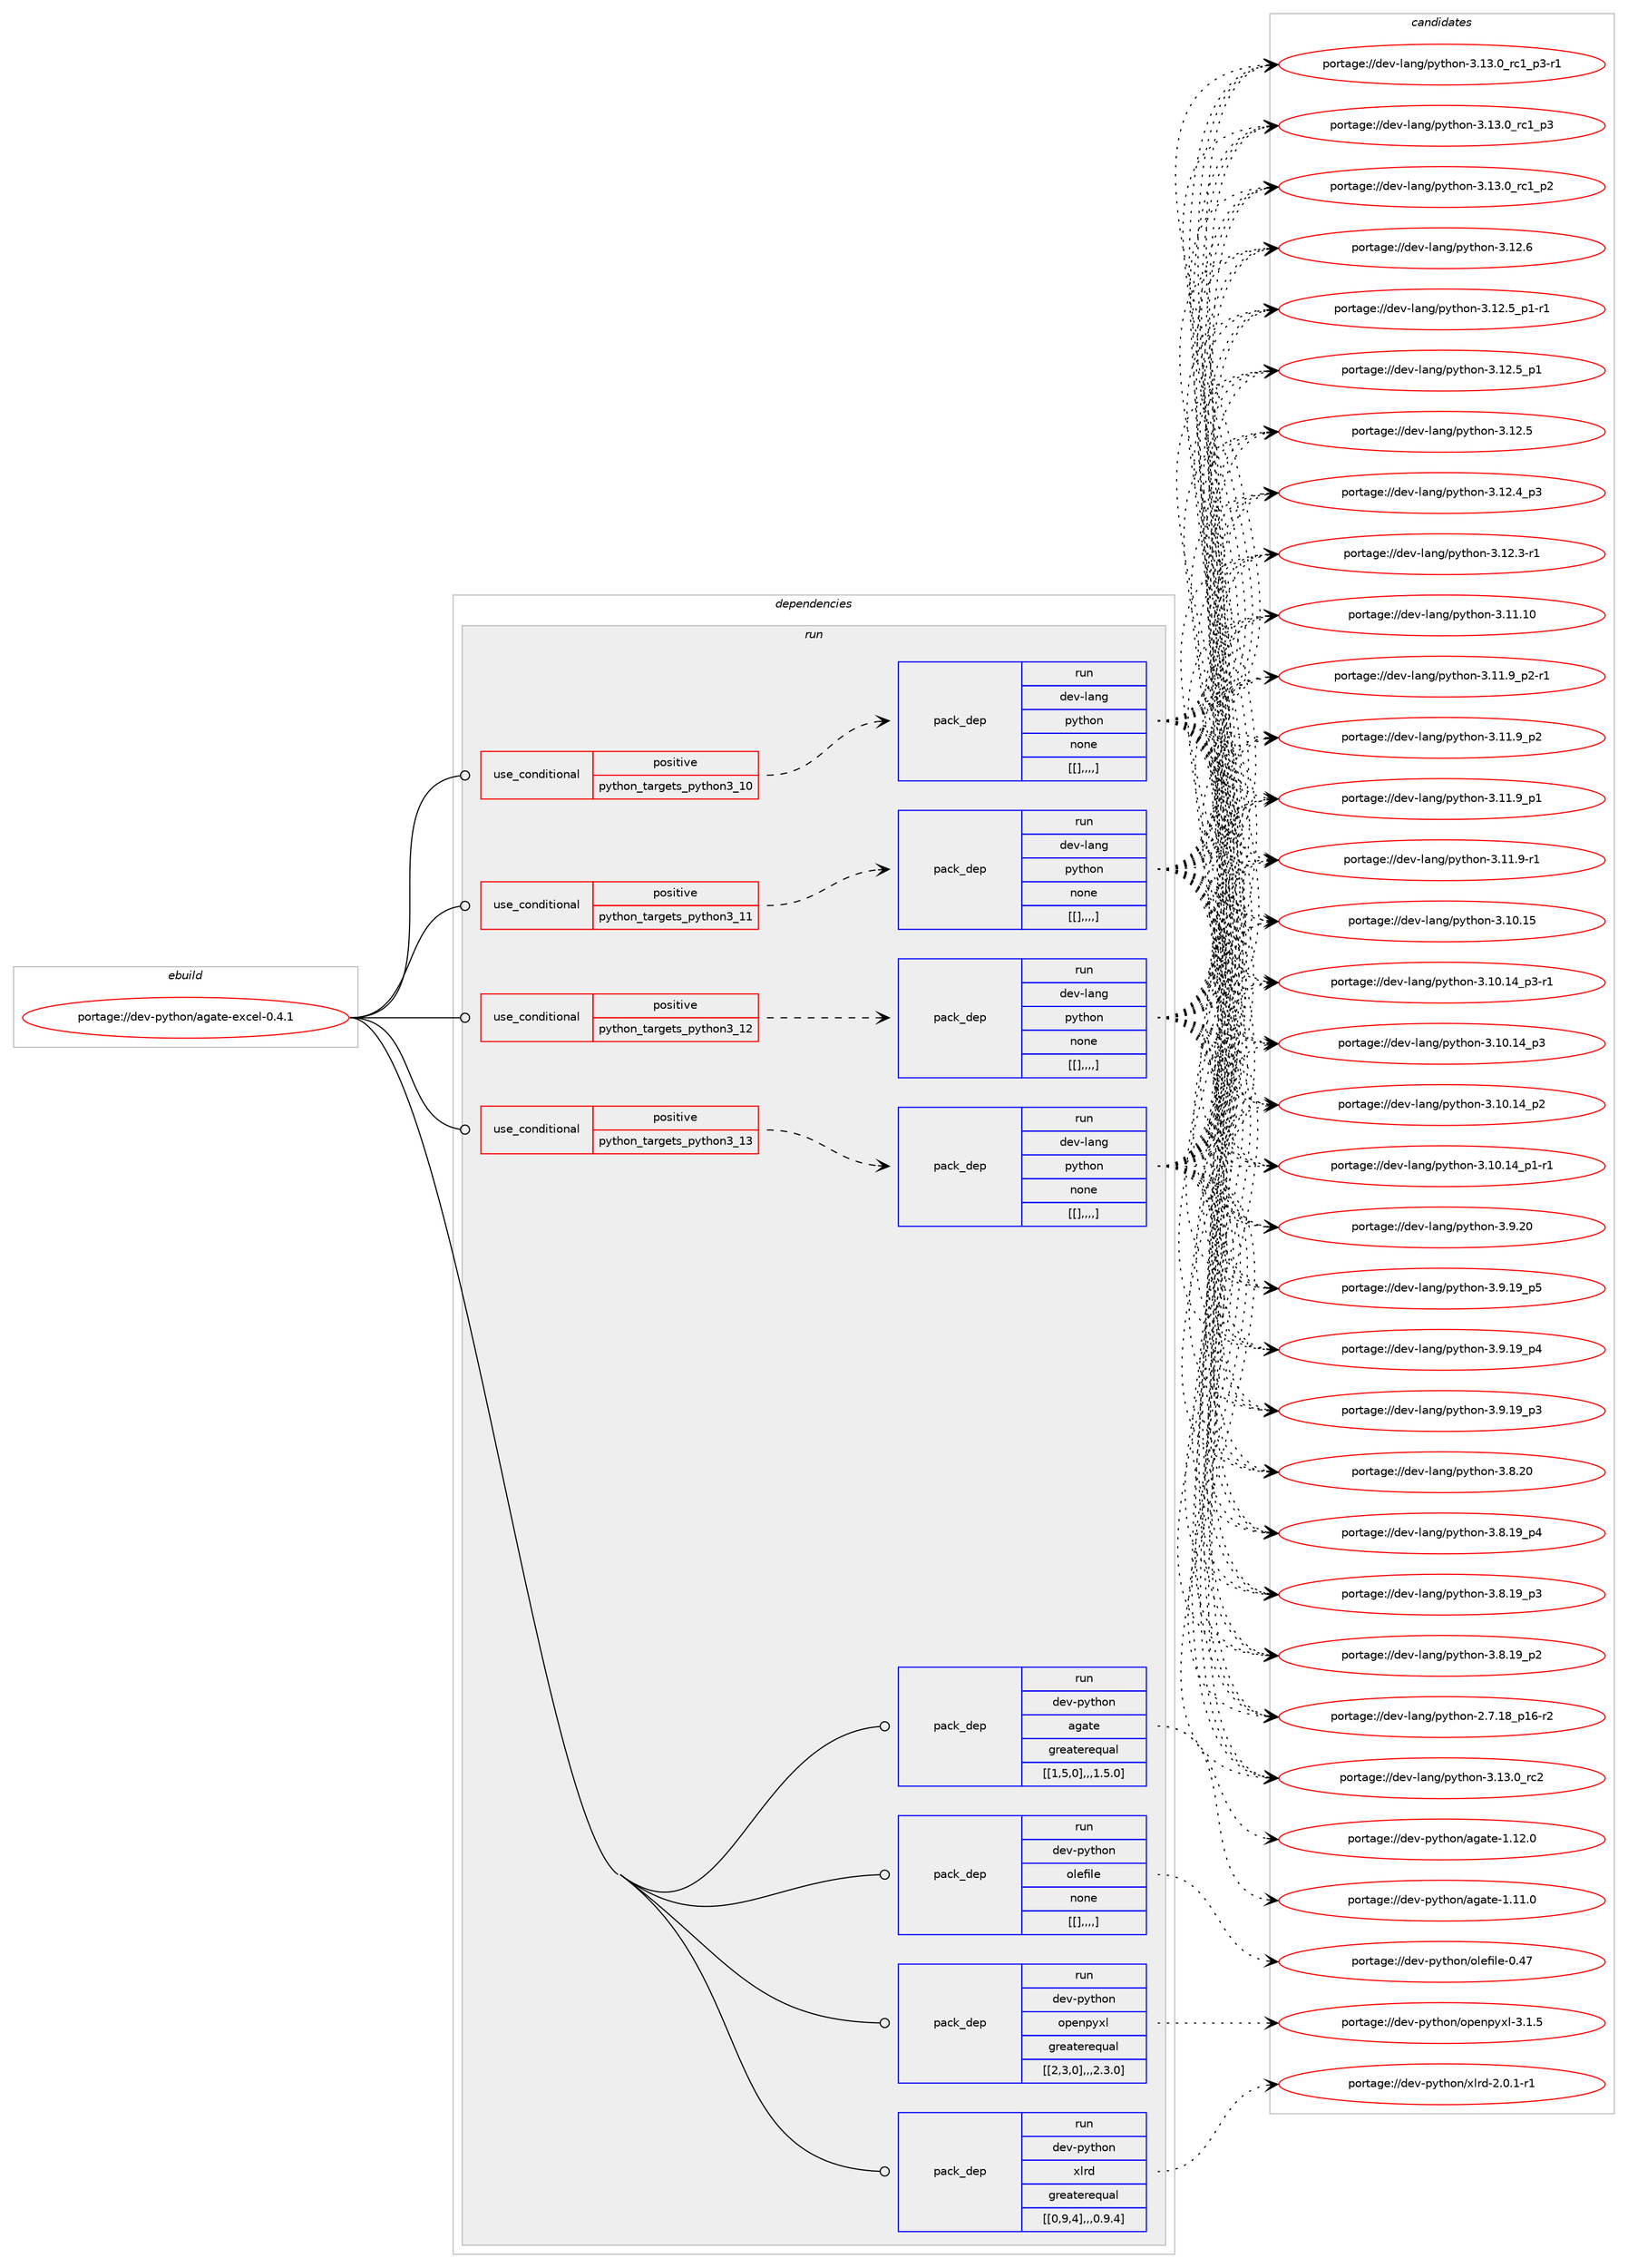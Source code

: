 digraph prolog {

# *************
# Graph options
# *************

newrank=true;
concentrate=true;
compound=true;
graph [rankdir=LR,fontname=Helvetica,fontsize=10,ranksep=1.5];#, ranksep=2.5, nodesep=0.2];
edge  [arrowhead=vee];
node  [fontname=Helvetica,fontsize=10];

# **********
# The ebuild
# **********

subgraph cluster_leftcol {
color=gray;
label=<<i>ebuild</i>>;
id [label="portage://dev-python/agate-excel-0.4.1", color=red, width=4, href="../dev-python/agate-excel-0.4.1.svg"];
}

# ****************
# The dependencies
# ****************

subgraph cluster_midcol {
color=gray;
label=<<i>dependencies</i>>;
subgraph cluster_compile {
fillcolor="#eeeeee";
style=filled;
label=<<i>compile</i>>;
}
subgraph cluster_compileandrun {
fillcolor="#eeeeee";
style=filled;
label=<<i>compile and run</i>>;
}
subgraph cluster_run {
fillcolor="#eeeeee";
style=filled;
label=<<i>run</i>>;
subgraph cond31236 {
dependency142246 [label=<<TABLE BORDER="0" CELLBORDER="1" CELLSPACING="0" CELLPADDING="4"><TR><TD ROWSPAN="3" CELLPADDING="10">use_conditional</TD></TR><TR><TD>positive</TD></TR><TR><TD>python_targets_python3_10</TD></TR></TABLE>>, shape=none, color=red];
subgraph pack109797 {
dependency142247 [label=<<TABLE BORDER="0" CELLBORDER="1" CELLSPACING="0" CELLPADDING="4" WIDTH="220"><TR><TD ROWSPAN="6" CELLPADDING="30">pack_dep</TD></TR><TR><TD WIDTH="110">run</TD></TR><TR><TD>dev-lang</TD></TR><TR><TD>python</TD></TR><TR><TD>none</TD></TR><TR><TD>[[],,,,]</TD></TR></TABLE>>, shape=none, color=blue];
}
dependency142246:e -> dependency142247:w [weight=20,style="dashed",arrowhead="vee"];
}
id:e -> dependency142246:w [weight=20,style="solid",arrowhead="odot"];
subgraph cond31237 {
dependency142248 [label=<<TABLE BORDER="0" CELLBORDER="1" CELLSPACING="0" CELLPADDING="4"><TR><TD ROWSPAN="3" CELLPADDING="10">use_conditional</TD></TR><TR><TD>positive</TD></TR><TR><TD>python_targets_python3_11</TD></TR></TABLE>>, shape=none, color=red];
subgraph pack109798 {
dependency142249 [label=<<TABLE BORDER="0" CELLBORDER="1" CELLSPACING="0" CELLPADDING="4" WIDTH="220"><TR><TD ROWSPAN="6" CELLPADDING="30">pack_dep</TD></TR><TR><TD WIDTH="110">run</TD></TR><TR><TD>dev-lang</TD></TR><TR><TD>python</TD></TR><TR><TD>none</TD></TR><TR><TD>[[],,,,]</TD></TR></TABLE>>, shape=none, color=blue];
}
dependency142248:e -> dependency142249:w [weight=20,style="dashed",arrowhead="vee"];
}
id:e -> dependency142248:w [weight=20,style="solid",arrowhead="odot"];
subgraph cond31238 {
dependency142250 [label=<<TABLE BORDER="0" CELLBORDER="1" CELLSPACING="0" CELLPADDING="4"><TR><TD ROWSPAN="3" CELLPADDING="10">use_conditional</TD></TR><TR><TD>positive</TD></TR><TR><TD>python_targets_python3_12</TD></TR></TABLE>>, shape=none, color=red];
subgraph pack109799 {
dependency142251 [label=<<TABLE BORDER="0" CELLBORDER="1" CELLSPACING="0" CELLPADDING="4" WIDTH="220"><TR><TD ROWSPAN="6" CELLPADDING="30">pack_dep</TD></TR><TR><TD WIDTH="110">run</TD></TR><TR><TD>dev-lang</TD></TR><TR><TD>python</TD></TR><TR><TD>none</TD></TR><TR><TD>[[],,,,]</TD></TR></TABLE>>, shape=none, color=blue];
}
dependency142250:e -> dependency142251:w [weight=20,style="dashed",arrowhead="vee"];
}
id:e -> dependency142250:w [weight=20,style="solid",arrowhead="odot"];
subgraph cond31239 {
dependency142252 [label=<<TABLE BORDER="0" CELLBORDER="1" CELLSPACING="0" CELLPADDING="4"><TR><TD ROWSPAN="3" CELLPADDING="10">use_conditional</TD></TR><TR><TD>positive</TD></TR><TR><TD>python_targets_python3_13</TD></TR></TABLE>>, shape=none, color=red];
subgraph pack109800 {
dependency142253 [label=<<TABLE BORDER="0" CELLBORDER="1" CELLSPACING="0" CELLPADDING="4" WIDTH="220"><TR><TD ROWSPAN="6" CELLPADDING="30">pack_dep</TD></TR><TR><TD WIDTH="110">run</TD></TR><TR><TD>dev-lang</TD></TR><TR><TD>python</TD></TR><TR><TD>none</TD></TR><TR><TD>[[],,,,]</TD></TR></TABLE>>, shape=none, color=blue];
}
dependency142252:e -> dependency142253:w [weight=20,style="dashed",arrowhead="vee"];
}
id:e -> dependency142252:w [weight=20,style="solid",arrowhead="odot"];
subgraph pack109801 {
dependency142254 [label=<<TABLE BORDER="0" CELLBORDER="1" CELLSPACING="0" CELLPADDING="4" WIDTH="220"><TR><TD ROWSPAN="6" CELLPADDING="30">pack_dep</TD></TR><TR><TD WIDTH="110">run</TD></TR><TR><TD>dev-python</TD></TR><TR><TD>agate</TD></TR><TR><TD>greaterequal</TD></TR><TR><TD>[[1,5,0],,,1.5.0]</TD></TR></TABLE>>, shape=none, color=blue];
}
id:e -> dependency142254:w [weight=20,style="solid",arrowhead="odot"];
subgraph pack109802 {
dependency142255 [label=<<TABLE BORDER="0" CELLBORDER="1" CELLSPACING="0" CELLPADDING="4" WIDTH="220"><TR><TD ROWSPAN="6" CELLPADDING="30">pack_dep</TD></TR><TR><TD WIDTH="110">run</TD></TR><TR><TD>dev-python</TD></TR><TR><TD>olefile</TD></TR><TR><TD>none</TD></TR><TR><TD>[[],,,,]</TD></TR></TABLE>>, shape=none, color=blue];
}
id:e -> dependency142255:w [weight=20,style="solid",arrowhead="odot"];
subgraph pack109803 {
dependency142256 [label=<<TABLE BORDER="0" CELLBORDER="1" CELLSPACING="0" CELLPADDING="4" WIDTH="220"><TR><TD ROWSPAN="6" CELLPADDING="30">pack_dep</TD></TR><TR><TD WIDTH="110">run</TD></TR><TR><TD>dev-python</TD></TR><TR><TD>openpyxl</TD></TR><TR><TD>greaterequal</TD></TR><TR><TD>[[2,3,0],,,2.3.0]</TD></TR></TABLE>>, shape=none, color=blue];
}
id:e -> dependency142256:w [weight=20,style="solid",arrowhead="odot"];
subgraph pack109804 {
dependency142257 [label=<<TABLE BORDER="0" CELLBORDER="1" CELLSPACING="0" CELLPADDING="4" WIDTH="220"><TR><TD ROWSPAN="6" CELLPADDING="30">pack_dep</TD></TR><TR><TD WIDTH="110">run</TD></TR><TR><TD>dev-python</TD></TR><TR><TD>xlrd</TD></TR><TR><TD>greaterequal</TD></TR><TR><TD>[[0,9,4],,,0.9.4]</TD></TR></TABLE>>, shape=none, color=blue];
}
id:e -> dependency142257:w [weight=20,style="solid",arrowhead="odot"];
}
}

# **************
# The candidates
# **************

subgraph cluster_choices {
rank=same;
color=gray;
label=<<i>candidates</i>>;

subgraph choice109797 {
color=black;
nodesep=1;
choice10010111845108971101034711212111610411111045514649514648951149950 [label="portage://dev-lang/python-3.13.0_rc2", color=red, width=4,href="../dev-lang/python-3.13.0_rc2.svg"];
choice1001011184510897110103471121211161041111104551464951464895114994995112514511449 [label="portage://dev-lang/python-3.13.0_rc1_p3-r1", color=red, width=4,href="../dev-lang/python-3.13.0_rc1_p3-r1.svg"];
choice100101118451089711010347112121116104111110455146495146489511499499511251 [label="portage://dev-lang/python-3.13.0_rc1_p3", color=red, width=4,href="../dev-lang/python-3.13.0_rc1_p3.svg"];
choice100101118451089711010347112121116104111110455146495146489511499499511250 [label="portage://dev-lang/python-3.13.0_rc1_p2", color=red, width=4,href="../dev-lang/python-3.13.0_rc1_p2.svg"];
choice10010111845108971101034711212111610411111045514649504654 [label="portage://dev-lang/python-3.12.6", color=red, width=4,href="../dev-lang/python-3.12.6.svg"];
choice1001011184510897110103471121211161041111104551464950465395112494511449 [label="portage://dev-lang/python-3.12.5_p1-r1", color=red, width=4,href="../dev-lang/python-3.12.5_p1-r1.svg"];
choice100101118451089711010347112121116104111110455146495046539511249 [label="portage://dev-lang/python-3.12.5_p1", color=red, width=4,href="../dev-lang/python-3.12.5_p1.svg"];
choice10010111845108971101034711212111610411111045514649504653 [label="portage://dev-lang/python-3.12.5", color=red, width=4,href="../dev-lang/python-3.12.5.svg"];
choice100101118451089711010347112121116104111110455146495046529511251 [label="portage://dev-lang/python-3.12.4_p3", color=red, width=4,href="../dev-lang/python-3.12.4_p3.svg"];
choice100101118451089711010347112121116104111110455146495046514511449 [label="portage://dev-lang/python-3.12.3-r1", color=red, width=4,href="../dev-lang/python-3.12.3-r1.svg"];
choice1001011184510897110103471121211161041111104551464949464948 [label="portage://dev-lang/python-3.11.10", color=red, width=4,href="../dev-lang/python-3.11.10.svg"];
choice1001011184510897110103471121211161041111104551464949465795112504511449 [label="portage://dev-lang/python-3.11.9_p2-r1", color=red, width=4,href="../dev-lang/python-3.11.9_p2-r1.svg"];
choice100101118451089711010347112121116104111110455146494946579511250 [label="portage://dev-lang/python-3.11.9_p2", color=red, width=4,href="../dev-lang/python-3.11.9_p2.svg"];
choice100101118451089711010347112121116104111110455146494946579511249 [label="portage://dev-lang/python-3.11.9_p1", color=red, width=4,href="../dev-lang/python-3.11.9_p1.svg"];
choice100101118451089711010347112121116104111110455146494946574511449 [label="portage://dev-lang/python-3.11.9-r1", color=red, width=4,href="../dev-lang/python-3.11.9-r1.svg"];
choice1001011184510897110103471121211161041111104551464948464953 [label="portage://dev-lang/python-3.10.15", color=red, width=4,href="../dev-lang/python-3.10.15.svg"];
choice100101118451089711010347112121116104111110455146494846495295112514511449 [label="portage://dev-lang/python-3.10.14_p3-r1", color=red, width=4,href="../dev-lang/python-3.10.14_p3-r1.svg"];
choice10010111845108971101034711212111610411111045514649484649529511251 [label="portage://dev-lang/python-3.10.14_p3", color=red, width=4,href="../dev-lang/python-3.10.14_p3.svg"];
choice10010111845108971101034711212111610411111045514649484649529511250 [label="portage://dev-lang/python-3.10.14_p2", color=red, width=4,href="../dev-lang/python-3.10.14_p2.svg"];
choice100101118451089711010347112121116104111110455146494846495295112494511449 [label="portage://dev-lang/python-3.10.14_p1-r1", color=red, width=4,href="../dev-lang/python-3.10.14_p1-r1.svg"];
choice10010111845108971101034711212111610411111045514657465048 [label="portage://dev-lang/python-3.9.20", color=red, width=4,href="../dev-lang/python-3.9.20.svg"];
choice100101118451089711010347112121116104111110455146574649579511253 [label="portage://dev-lang/python-3.9.19_p5", color=red, width=4,href="../dev-lang/python-3.9.19_p5.svg"];
choice100101118451089711010347112121116104111110455146574649579511252 [label="portage://dev-lang/python-3.9.19_p4", color=red, width=4,href="../dev-lang/python-3.9.19_p4.svg"];
choice100101118451089711010347112121116104111110455146574649579511251 [label="portage://dev-lang/python-3.9.19_p3", color=red, width=4,href="../dev-lang/python-3.9.19_p3.svg"];
choice10010111845108971101034711212111610411111045514656465048 [label="portage://dev-lang/python-3.8.20", color=red, width=4,href="../dev-lang/python-3.8.20.svg"];
choice100101118451089711010347112121116104111110455146564649579511252 [label="portage://dev-lang/python-3.8.19_p4", color=red, width=4,href="../dev-lang/python-3.8.19_p4.svg"];
choice100101118451089711010347112121116104111110455146564649579511251 [label="portage://dev-lang/python-3.8.19_p3", color=red, width=4,href="../dev-lang/python-3.8.19_p3.svg"];
choice100101118451089711010347112121116104111110455146564649579511250 [label="portage://dev-lang/python-3.8.19_p2", color=red, width=4,href="../dev-lang/python-3.8.19_p2.svg"];
choice100101118451089711010347112121116104111110455046554649569511249544511450 [label="portage://dev-lang/python-2.7.18_p16-r2", color=red, width=4,href="../dev-lang/python-2.7.18_p16-r2.svg"];
dependency142247:e -> choice10010111845108971101034711212111610411111045514649514648951149950:w [style=dotted,weight="100"];
dependency142247:e -> choice1001011184510897110103471121211161041111104551464951464895114994995112514511449:w [style=dotted,weight="100"];
dependency142247:e -> choice100101118451089711010347112121116104111110455146495146489511499499511251:w [style=dotted,weight="100"];
dependency142247:e -> choice100101118451089711010347112121116104111110455146495146489511499499511250:w [style=dotted,weight="100"];
dependency142247:e -> choice10010111845108971101034711212111610411111045514649504654:w [style=dotted,weight="100"];
dependency142247:e -> choice1001011184510897110103471121211161041111104551464950465395112494511449:w [style=dotted,weight="100"];
dependency142247:e -> choice100101118451089711010347112121116104111110455146495046539511249:w [style=dotted,weight="100"];
dependency142247:e -> choice10010111845108971101034711212111610411111045514649504653:w [style=dotted,weight="100"];
dependency142247:e -> choice100101118451089711010347112121116104111110455146495046529511251:w [style=dotted,weight="100"];
dependency142247:e -> choice100101118451089711010347112121116104111110455146495046514511449:w [style=dotted,weight="100"];
dependency142247:e -> choice1001011184510897110103471121211161041111104551464949464948:w [style=dotted,weight="100"];
dependency142247:e -> choice1001011184510897110103471121211161041111104551464949465795112504511449:w [style=dotted,weight="100"];
dependency142247:e -> choice100101118451089711010347112121116104111110455146494946579511250:w [style=dotted,weight="100"];
dependency142247:e -> choice100101118451089711010347112121116104111110455146494946579511249:w [style=dotted,weight="100"];
dependency142247:e -> choice100101118451089711010347112121116104111110455146494946574511449:w [style=dotted,weight="100"];
dependency142247:e -> choice1001011184510897110103471121211161041111104551464948464953:w [style=dotted,weight="100"];
dependency142247:e -> choice100101118451089711010347112121116104111110455146494846495295112514511449:w [style=dotted,weight="100"];
dependency142247:e -> choice10010111845108971101034711212111610411111045514649484649529511251:w [style=dotted,weight="100"];
dependency142247:e -> choice10010111845108971101034711212111610411111045514649484649529511250:w [style=dotted,weight="100"];
dependency142247:e -> choice100101118451089711010347112121116104111110455146494846495295112494511449:w [style=dotted,weight="100"];
dependency142247:e -> choice10010111845108971101034711212111610411111045514657465048:w [style=dotted,weight="100"];
dependency142247:e -> choice100101118451089711010347112121116104111110455146574649579511253:w [style=dotted,weight="100"];
dependency142247:e -> choice100101118451089711010347112121116104111110455146574649579511252:w [style=dotted,weight="100"];
dependency142247:e -> choice100101118451089711010347112121116104111110455146574649579511251:w [style=dotted,weight="100"];
dependency142247:e -> choice10010111845108971101034711212111610411111045514656465048:w [style=dotted,weight="100"];
dependency142247:e -> choice100101118451089711010347112121116104111110455146564649579511252:w [style=dotted,weight="100"];
dependency142247:e -> choice100101118451089711010347112121116104111110455146564649579511251:w [style=dotted,weight="100"];
dependency142247:e -> choice100101118451089711010347112121116104111110455146564649579511250:w [style=dotted,weight="100"];
dependency142247:e -> choice100101118451089711010347112121116104111110455046554649569511249544511450:w [style=dotted,weight="100"];
}
subgraph choice109798 {
color=black;
nodesep=1;
choice10010111845108971101034711212111610411111045514649514648951149950 [label="portage://dev-lang/python-3.13.0_rc2", color=red, width=4,href="../dev-lang/python-3.13.0_rc2.svg"];
choice1001011184510897110103471121211161041111104551464951464895114994995112514511449 [label="portage://dev-lang/python-3.13.0_rc1_p3-r1", color=red, width=4,href="../dev-lang/python-3.13.0_rc1_p3-r1.svg"];
choice100101118451089711010347112121116104111110455146495146489511499499511251 [label="portage://dev-lang/python-3.13.0_rc1_p3", color=red, width=4,href="../dev-lang/python-3.13.0_rc1_p3.svg"];
choice100101118451089711010347112121116104111110455146495146489511499499511250 [label="portage://dev-lang/python-3.13.0_rc1_p2", color=red, width=4,href="../dev-lang/python-3.13.0_rc1_p2.svg"];
choice10010111845108971101034711212111610411111045514649504654 [label="portage://dev-lang/python-3.12.6", color=red, width=4,href="../dev-lang/python-3.12.6.svg"];
choice1001011184510897110103471121211161041111104551464950465395112494511449 [label="portage://dev-lang/python-3.12.5_p1-r1", color=red, width=4,href="../dev-lang/python-3.12.5_p1-r1.svg"];
choice100101118451089711010347112121116104111110455146495046539511249 [label="portage://dev-lang/python-3.12.5_p1", color=red, width=4,href="../dev-lang/python-3.12.5_p1.svg"];
choice10010111845108971101034711212111610411111045514649504653 [label="portage://dev-lang/python-3.12.5", color=red, width=4,href="../dev-lang/python-3.12.5.svg"];
choice100101118451089711010347112121116104111110455146495046529511251 [label="portage://dev-lang/python-3.12.4_p3", color=red, width=4,href="../dev-lang/python-3.12.4_p3.svg"];
choice100101118451089711010347112121116104111110455146495046514511449 [label="portage://dev-lang/python-3.12.3-r1", color=red, width=4,href="../dev-lang/python-3.12.3-r1.svg"];
choice1001011184510897110103471121211161041111104551464949464948 [label="portage://dev-lang/python-3.11.10", color=red, width=4,href="../dev-lang/python-3.11.10.svg"];
choice1001011184510897110103471121211161041111104551464949465795112504511449 [label="portage://dev-lang/python-3.11.9_p2-r1", color=red, width=4,href="../dev-lang/python-3.11.9_p2-r1.svg"];
choice100101118451089711010347112121116104111110455146494946579511250 [label="portage://dev-lang/python-3.11.9_p2", color=red, width=4,href="../dev-lang/python-3.11.9_p2.svg"];
choice100101118451089711010347112121116104111110455146494946579511249 [label="portage://dev-lang/python-3.11.9_p1", color=red, width=4,href="../dev-lang/python-3.11.9_p1.svg"];
choice100101118451089711010347112121116104111110455146494946574511449 [label="portage://dev-lang/python-3.11.9-r1", color=red, width=4,href="../dev-lang/python-3.11.9-r1.svg"];
choice1001011184510897110103471121211161041111104551464948464953 [label="portage://dev-lang/python-3.10.15", color=red, width=4,href="../dev-lang/python-3.10.15.svg"];
choice100101118451089711010347112121116104111110455146494846495295112514511449 [label="portage://dev-lang/python-3.10.14_p3-r1", color=red, width=4,href="../dev-lang/python-3.10.14_p3-r1.svg"];
choice10010111845108971101034711212111610411111045514649484649529511251 [label="portage://dev-lang/python-3.10.14_p3", color=red, width=4,href="../dev-lang/python-3.10.14_p3.svg"];
choice10010111845108971101034711212111610411111045514649484649529511250 [label="portage://dev-lang/python-3.10.14_p2", color=red, width=4,href="../dev-lang/python-3.10.14_p2.svg"];
choice100101118451089711010347112121116104111110455146494846495295112494511449 [label="portage://dev-lang/python-3.10.14_p1-r1", color=red, width=4,href="../dev-lang/python-3.10.14_p1-r1.svg"];
choice10010111845108971101034711212111610411111045514657465048 [label="portage://dev-lang/python-3.9.20", color=red, width=4,href="../dev-lang/python-3.9.20.svg"];
choice100101118451089711010347112121116104111110455146574649579511253 [label="portage://dev-lang/python-3.9.19_p5", color=red, width=4,href="../dev-lang/python-3.9.19_p5.svg"];
choice100101118451089711010347112121116104111110455146574649579511252 [label="portage://dev-lang/python-3.9.19_p4", color=red, width=4,href="../dev-lang/python-3.9.19_p4.svg"];
choice100101118451089711010347112121116104111110455146574649579511251 [label="portage://dev-lang/python-3.9.19_p3", color=red, width=4,href="../dev-lang/python-3.9.19_p3.svg"];
choice10010111845108971101034711212111610411111045514656465048 [label="portage://dev-lang/python-3.8.20", color=red, width=4,href="../dev-lang/python-3.8.20.svg"];
choice100101118451089711010347112121116104111110455146564649579511252 [label="portage://dev-lang/python-3.8.19_p4", color=red, width=4,href="../dev-lang/python-3.8.19_p4.svg"];
choice100101118451089711010347112121116104111110455146564649579511251 [label="portage://dev-lang/python-3.8.19_p3", color=red, width=4,href="../dev-lang/python-3.8.19_p3.svg"];
choice100101118451089711010347112121116104111110455146564649579511250 [label="portage://dev-lang/python-3.8.19_p2", color=red, width=4,href="../dev-lang/python-3.8.19_p2.svg"];
choice100101118451089711010347112121116104111110455046554649569511249544511450 [label="portage://dev-lang/python-2.7.18_p16-r2", color=red, width=4,href="../dev-lang/python-2.7.18_p16-r2.svg"];
dependency142249:e -> choice10010111845108971101034711212111610411111045514649514648951149950:w [style=dotted,weight="100"];
dependency142249:e -> choice1001011184510897110103471121211161041111104551464951464895114994995112514511449:w [style=dotted,weight="100"];
dependency142249:e -> choice100101118451089711010347112121116104111110455146495146489511499499511251:w [style=dotted,weight="100"];
dependency142249:e -> choice100101118451089711010347112121116104111110455146495146489511499499511250:w [style=dotted,weight="100"];
dependency142249:e -> choice10010111845108971101034711212111610411111045514649504654:w [style=dotted,weight="100"];
dependency142249:e -> choice1001011184510897110103471121211161041111104551464950465395112494511449:w [style=dotted,weight="100"];
dependency142249:e -> choice100101118451089711010347112121116104111110455146495046539511249:w [style=dotted,weight="100"];
dependency142249:e -> choice10010111845108971101034711212111610411111045514649504653:w [style=dotted,weight="100"];
dependency142249:e -> choice100101118451089711010347112121116104111110455146495046529511251:w [style=dotted,weight="100"];
dependency142249:e -> choice100101118451089711010347112121116104111110455146495046514511449:w [style=dotted,weight="100"];
dependency142249:e -> choice1001011184510897110103471121211161041111104551464949464948:w [style=dotted,weight="100"];
dependency142249:e -> choice1001011184510897110103471121211161041111104551464949465795112504511449:w [style=dotted,weight="100"];
dependency142249:e -> choice100101118451089711010347112121116104111110455146494946579511250:w [style=dotted,weight="100"];
dependency142249:e -> choice100101118451089711010347112121116104111110455146494946579511249:w [style=dotted,weight="100"];
dependency142249:e -> choice100101118451089711010347112121116104111110455146494946574511449:w [style=dotted,weight="100"];
dependency142249:e -> choice1001011184510897110103471121211161041111104551464948464953:w [style=dotted,weight="100"];
dependency142249:e -> choice100101118451089711010347112121116104111110455146494846495295112514511449:w [style=dotted,weight="100"];
dependency142249:e -> choice10010111845108971101034711212111610411111045514649484649529511251:w [style=dotted,weight="100"];
dependency142249:e -> choice10010111845108971101034711212111610411111045514649484649529511250:w [style=dotted,weight="100"];
dependency142249:e -> choice100101118451089711010347112121116104111110455146494846495295112494511449:w [style=dotted,weight="100"];
dependency142249:e -> choice10010111845108971101034711212111610411111045514657465048:w [style=dotted,weight="100"];
dependency142249:e -> choice100101118451089711010347112121116104111110455146574649579511253:w [style=dotted,weight="100"];
dependency142249:e -> choice100101118451089711010347112121116104111110455146574649579511252:w [style=dotted,weight="100"];
dependency142249:e -> choice100101118451089711010347112121116104111110455146574649579511251:w [style=dotted,weight="100"];
dependency142249:e -> choice10010111845108971101034711212111610411111045514656465048:w [style=dotted,weight="100"];
dependency142249:e -> choice100101118451089711010347112121116104111110455146564649579511252:w [style=dotted,weight="100"];
dependency142249:e -> choice100101118451089711010347112121116104111110455146564649579511251:w [style=dotted,weight="100"];
dependency142249:e -> choice100101118451089711010347112121116104111110455146564649579511250:w [style=dotted,weight="100"];
dependency142249:e -> choice100101118451089711010347112121116104111110455046554649569511249544511450:w [style=dotted,weight="100"];
}
subgraph choice109799 {
color=black;
nodesep=1;
choice10010111845108971101034711212111610411111045514649514648951149950 [label="portage://dev-lang/python-3.13.0_rc2", color=red, width=4,href="../dev-lang/python-3.13.0_rc2.svg"];
choice1001011184510897110103471121211161041111104551464951464895114994995112514511449 [label="portage://dev-lang/python-3.13.0_rc1_p3-r1", color=red, width=4,href="../dev-lang/python-3.13.0_rc1_p3-r1.svg"];
choice100101118451089711010347112121116104111110455146495146489511499499511251 [label="portage://dev-lang/python-3.13.0_rc1_p3", color=red, width=4,href="../dev-lang/python-3.13.0_rc1_p3.svg"];
choice100101118451089711010347112121116104111110455146495146489511499499511250 [label="portage://dev-lang/python-3.13.0_rc1_p2", color=red, width=4,href="../dev-lang/python-3.13.0_rc1_p2.svg"];
choice10010111845108971101034711212111610411111045514649504654 [label="portage://dev-lang/python-3.12.6", color=red, width=4,href="../dev-lang/python-3.12.6.svg"];
choice1001011184510897110103471121211161041111104551464950465395112494511449 [label="portage://dev-lang/python-3.12.5_p1-r1", color=red, width=4,href="../dev-lang/python-3.12.5_p1-r1.svg"];
choice100101118451089711010347112121116104111110455146495046539511249 [label="portage://dev-lang/python-3.12.5_p1", color=red, width=4,href="../dev-lang/python-3.12.5_p1.svg"];
choice10010111845108971101034711212111610411111045514649504653 [label="portage://dev-lang/python-3.12.5", color=red, width=4,href="../dev-lang/python-3.12.5.svg"];
choice100101118451089711010347112121116104111110455146495046529511251 [label="portage://dev-lang/python-3.12.4_p3", color=red, width=4,href="../dev-lang/python-3.12.4_p3.svg"];
choice100101118451089711010347112121116104111110455146495046514511449 [label="portage://dev-lang/python-3.12.3-r1", color=red, width=4,href="../dev-lang/python-3.12.3-r1.svg"];
choice1001011184510897110103471121211161041111104551464949464948 [label="portage://dev-lang/python-3.11.10", color=red, width=4,href="../dev-lang/python-3.11.10.svg"];
choice1001011184510897110103471121211161041111104551464949465795112504511449 [label="portage://dev-lang/python-3.11.9_p2-r1", color=red, width=4,href="../dev-lang/python-3.11.9_p2-r1.svg"];
choice100101118451089711010347112121116104111110455146494946579511250 [label="portage://dev-lang/python-3.11.9_p2", color=red, width=4,href="../dev-lang/python-3.11.9_p2.svg"];
choice100101118451089711010347112121116104111110455146494946579511249 [label="portage://dev-lang/python-3.11.9_p1", color=red, width=4,href="../dev-lang/python-3.11.9_p1.svg"];
choice100101118451089711010347112121116104111110455146494946574511449 [label="portage://dev-lang/python-3.11.9-r1", color=red, width=4,href="../dev-lang/python-3.11.9-r1.svg"];
choice1001011184510897110103471121211161041111104551464948464953 [label="portage://dev-lang/python-3.10.15", color=red, width=4,href="../dev-lang/python-3.10.15.svg"];
choice100101118451089711010347112121116104111110455146494846495295112514511449 [label="portage://dev-lang/python-3.10.14_p3-r1", color=red, width=4,href="../dev-lang/python-3.10.14_p3-r1.svg"];
choice10010111845108971101034711212111610411111045514649484649529511251 [label="portage://dev-lang/python-3.10.14_p3", color=red, width=4,href="../dev-lang/python-3.10.14_p3.svg"];
choice10010111845108971101034711212111610411111045514649484649529511250 [label="portage://dev-lang/python-3.10.14_p2", color=red, width=4,href="../dev-lang/python-3.10.14_p2.svg"];
choice100101118451089711010347112121116104111110455146494846495295112494511449 [label="portage://dev-lang/python-3.10.14_p1-r1", color=red, width=4,href="../dev-lang/python-3.10.14_p1-r1.svg"];
choice10010111845108971101034711212111610411111045514657465048 [label="portage://dev-lang/python-3.9.20", color=red, width=4,href="../dev-lang/python-3.9.20.svg"];
choice100101118451089711010347112121116104111110455146574649579511253 [label="portage://dev-lang/python-3.9.19_p5", color=red, width=4,href="../dev-lang/python-3.9.19_p5.svg"];
choice100101118451089711010347112121116104111110455146574649579511252 [label="portage://dev-lang/python-3.9.19_p4", color=red, width=4,href="../dev-lang/python-3.9.19_p4.svg"];
choice100101118451089711010347112121116104111110455146574649579511251 [label="portage://dev-lang/python-3.9.19_p3", color=red, width=4,href="../dev-lang/python-3.9.19_p3.svg"];
choice10010111845108971101034711212111610411111045514656465048 [label="portage://dev-lang/python-3.8.20", color=red, width=4,href="../dev-lang/python-3.8.20.svg"];
choice100101118451089711010347112121116104111110455146564649579511252 [label="portage://dev-lang/python-3.8.19_p4", color=red, width=4,href="../dev-lang/python-3.8.19_p4.svg"];
choice100101118451089711010347112121116104111110455146564649579511251 [label="portage://dev-lang/python-3.8.19_p3", color=red, width=4,href="../dev-lang/python-3.8.19_p3.svg"];
choice100101118451089711010347112121116104111110455146564649579511250 [label="portage://dev-lang/python-3.8.19_p2", color=red, width=4,href="../dev-lang/python-3.8.19_p2.svg"];
choice100101118451089711010347112121116104111110455046554649569511249544511450 [label="portage://dev-lang/python-2.7.18_p16-r2", color=red, width=4,href="../dev-lang/python-2.7.18_p16-r2.svg"];
dependency142251:e -> choice10010111845108971101034711212111610411111045514649514648951149950:w [style=dotted,weight="100"];
dependency142251:e -> choice1001011184510897110103471121211161041111104551464951464895114994995112514511449:w [style=dotted,weight="100"];
dependency142251:e -> choice100101118451089711010347112121116104111110455146495146489511499499511251:w [style=dotted,weight="100"];
dependency142251:e -> choice100101118451089711010347112121116104111110455146495146489511499499511250:w [style=dotted,weight="100"];
dependency142251:e -> choice10010111845108971101034711212111610411111045514649504654:w [style=dotted,weight="100"];
dependency142251:e -> choice1001011184510897110103471121211161041111104551464950465395112494511449:w [style=dotted,weight="100"];
dependency142251:e -> choice100101118451089711010347112121116104111110455146495046539511249:w [style=dotted,weight="100"];
dependency142251:e -> choice10010111845108971101034711212111610411111045514649504653:w [style=dotted,weight="100"];
dependency142251:e -> choice100101118451089711010347112121116104111110455146495046529511251:w [style=dotted,weight="100"];
dependency142251:e -> choice100101118451089711010347112121116104111110455146495046514511449:w [style=dotted,weight="100"];
dependency142251:e -> choice1001011184510897110103471121211161041111104551464949464948:w [style=dotted,weight="100"];
dependency142251:e -> choice1001011184510897110103471121211161041111104551464949465795112504511449:w [style=dotted,weight="100"];
dependency142251:e -> choice100101118451089711010347112121116104111110455146494946579511250:w [style=dotted,weight="100"];
dependency142251:e -> choice100101118451089711010347112121116104111110455146494946579511249:w [style=dotted,weight="100"];
dependency142251:e -> choice100101118451089711010347112121116104111110455146494946574511449:w [style=dotted,weight="100"];
dependency142251:e -> choice1001011184510897110103471121211161041111104551464948464953:w [style=dotted,weight="100"];
dependency142251:e -> choice100101118451089711010347112121116104111110455146494846495295112514511449:w [style=dotted,weight="100"];
dependency142251:e -> choice10010111845108971101034711212111610411111045514649484649529511251:w [style=dotted,weight="100"];
dependency142251:e -> choice10010111845108971101034711212111610411111045514649484649529511250:w [style=dotted,weight="100"];
dependency142251:e -> choice100101118451089711010347112121116104111110455146494846495295112494511449:w [style=dotted,weight="100"];
dependency142251:e -> choice10010111845108971101034711212111610411111045514657465048:w [style=dotted,weight="100"];
dependency142251:e -> choice100101118451089711010347112121116104111110455146574649579511253:w [style=dotted,weight="100"];
dependency142251:e -> choice100101118451089711010347112121116104111110455146574649579511252:w [style=dotted,weight="100"];
dependency142251:e -> choice100101118451089711010347112121116104111110455146574649579511251:w [style=dotted,weight="100"];
dependency142251:e -> choice10010111845108971101034711212111610411111045514656465048:w [style=dotted,weight="100"];
dependency142251:e -> choice100101118451089711010347112121116104111110455146564649579511252:w [style=dotted,weight="100"];
dependency142251:e -> choice100101118451089711010347112121116104111110455146564649579511251:w [style=dotted,weight="100"];
dependency142251:e -> choice100101118451089711010347112121116104111110455146564649579511250:w [style=dotted,weight="100"];
dependency142251:e -> choice100101118451089711010347112121116104111110455046554649569511249544511450:w [style=dotted,weight="100"];
}
subgraph choice109800 {
color=black;
nodesep=1;
choice10010111845108971101034711212111610411111045514649514648951149950 [label="portage://dev-lang/python-3.13.0_rc2", color=red, width=4,href="../dev-lang/python-3.13.0_rc2.svg"];
choice1001011184510897110103471121211161041111104551464951464895114994995112514511449 [label="portage://dev-lang/python-3.13.0_rc1_p3-r1", color=red, width=4,href="../dev-lang/python-3.13.0_rc1_p3-r1.svg"];
choice100101118451089711010347112121116104111110455146495146489511499499511251 [label="portage://dev-lang/python-3.13.0_rc1_p3", color=red, width=4,href="../dev-lang/python-3.13.0_rc1_p3.svg"];
choice100101118451089711010347112121116104111110455146495146489511499499511250 [label="portage://dev-lang/python-3.13.0_rc1_p2", color=red, width=4,href="../dev-lang/python-3.13.0_rc1_p2.svg"];
choice10010111845108971101034711212111610411111045514649504654 [label="portage://dev-lang/python-3.12.6", color=red, width=4,href="../dev-lang/python-3.12.6.svg"];
choice1001011184510897110103471121211161041111104551464950465395112494511449 [label="portage://dev-lang/python-3.12.5_p1-r1", color=red, width=4,href="../dev-lang/python-3.12.5_p1-r1.svg"];
choice100101118451089711010347112121116104111110455146495046539511249 [label="portage://dev-lang/python-3.12.5_p1", color=red, width=4,href="../dev-lang/python-3.12.5_p1.svg"];
choice10010111845108971101034711212111610411111045514649504653 [label="portage://dev-lang/python-3.12.5", color=red, width=4,href="../dev-lang/python-3.12.5.svg"];
choice100101118451089711010347112121116104111110455146495046529511251 [label="portage://dev-lang/python-3.12.4_p3", color=red, width=4,href="../dev-lang/python-3.12.4_p3.svg"];
choice100101118451089711010347112121116104111110455146495046514511449 [label="portage://dev-lang/python-3.12.3-r1", color=red, width=4,href="../dev-lang/python-3.12.3-r1.svg"];
choice1001011184510897110103471121211161041111104551464949464948 [label="portage://dev-lang/python-3.11.10", color=red, width=4,href="../dev-lang/python-3.11.10.svg"];
choice1001011184510897110103471121211161041111104551464949465795112504511449 [label="portage://dev-lang/python-3.11.9_p2-r1", color=red, width=4,href="../dev-lang/python-3.11.9_p2-r1.svg"];
choice100101118451089711010347112121116104111110455146494946579511250 [label="portage://dev-lang/python-3.11.9_p2", color=red, width=4,href="../dev-lang/python-3.11.9_p2.svg"];
choice100101118451089711010347112121116104111110455146494946579511249 [label="portage://dev-lang/python-3.11.9_p1", color=red, width=4,href="../dev-lang/python-3.11.9_p1.svg"];
choice100101118451089711010347112121116104111110455146494946574511449 [label="portage://dev-lang/python-3.11.9-r1", color=red, width=4,href="../dev-lang/python-3.11.9-r1.svg"];
choice1001011184510897110103471121211161041111104551464948464953 [label="portage://dev-lang/python-3.10.15", color=red, width=4,href="../dev-lang/python-3.10.15.svg"];
choice100101118451089711010347112121116104111110455146494846495295112514511449 [label="portage://dev-lang/python-3.10.14_p3-r1", color=red, width=4,href="../dev-lang/python-3.10.14_p3-r1.svg"];
choice10010111845108971101034711212111610411111045514649484649529511251 [label="portage://dev-lang/python-3.10.14_p3", color=red, width=4,href="../dev-lang/python-3.10.14_p3.svg"];
choice10010111845108971101034711212111610411111045514649484649529511250 [label="portage://dev-lang/python-3.10.14_p2", color=red, width=4,href="../dev-lang/python-3.10.14_p2.svg"];
choice100101118451089711010347112121116104111110455146494846495295112494511449 [label="portage://dev-lang/python-3.10.14_p1-r1", color=red, width=4,href="../dev-lang/python-3.10.14_p1-r1.svg"];
choice10010111845108971101034711212111610411111045514657465048 [label="portage://dev-lang/python-3.9.20", color=red, width=4,href="../dev-lang/python-3.9.20.svg"];
choice100101118451089711010347112121116104111110455146574649579511253 [label="portage://dev-lang/python-3.9.19_p5", color=red, width=4,href="../dev-lang/python-3.9.19_p5.svg"];
choice100101118451089711010347112121116104111110455146574649579511252 [label="portage://dev-lang/python-3.9.19_p4", color=red, width=4,href="../dev-lang/python-3.9.19_p4.svg"];
choice100101118451089711010347112121116104111110455146574649579511251 [label="portage://dev-lang/python-3.9.19_p3", color=red, width=4,href="../dev-lang/python-3.9.19_p3.svg"];
choice10010111845108971101034711212111610411111045514656465048 [label="portage://dev-lang/python-3.8.20", color=red, width=4,href="../dev-lang/python-3.8.20.svg"];
choice100101118451089711010347112121116104111110455146564649579511252 [label="portage://dev-lang/python-3.8.19_p4", color=red, width=4,href="../dev-lang/python-3.8.19_p4.svg"];
choice100101118451089711010347112121116104111110455146564649579511251 [label="portage://dev-lang/python-3.8.19_p3", color=red, width=4,href="../dev-lang/python-3.8.19_p3.svg"];
choice100101118451089711010347112121116104111110455146564649579511250 [label="portage://dev-lang/python-3.8.19_p2", color=red, width=4,href="../dev-lang/python-3.8.19_p2.svg"];
choice100101118451089711010347112121116104111110455046554649569511249544511450 [label="portage://dev-lang/python-2.7.18_p16-r2", color=red, width=4,href="../dev-lang/python-2.7.18_p16-r2.svg"];
dependency142253:e -> choice10010111845108971101034711212111610411111045514649514648951149950:w [style=dotted,weight="100"];
dependency142253:e -> choice1001011184510897110103471121211161041111104551464951464895114994995112514511449:w [style=dotted,weight="100"];
dependency142253:e -> choice100101118451089711010347112121116104111110455146495146489511499499511251:w [style=dotted,weight="100"];
dependency142253:e -> choice100101118451089711010347112121116104111110455146495146489511499499511250:w [style=dotted,weight="100"];
dependency142253:e -> choice10010111845108971101034711212111610411111045514649504654:w [style=dotted,weight="100"];
dependency142253:e -> choice1001011184510897110103471121211161041111104551464950465395112494511449:w [style=dotted,weight="100"];
dependency142253:e -> choice100101118451089711010347112121116104111110455146495046539511249:w [style=dotted,weight="100"];
dependency142253:e -> choice10010111845108971101034711212111610411111045514649504653:w [style=dotted,weight="100"];
dependency142253:e -> choice100101118451089711010347112121116104111110455146495046529511251:w [style=dotted,weight="100"];
dependency142253:e -> choice100101118451089711010347112121116104111110455146495046514511449:w [style=dotted,weight="100"];
dependency142253:e -> choice1001011184510897110103471121211161041111104551464949464948:w [style=dotted,weight="100"];
dependency142253:e -> choice1001011184510897110103471121211161041111104551464949465795112504511449:w [style=dotted,weight="100"];
dependency142253:e -> choice100101118451089711010347112121116104111110455146494946579511250:w [style=dotted,weight="100"];
dependency142253:e -> choice100101118451089711010347112121116104111110455146494946579511249:w [style=dotted,weight="100"];
dependency142253:e -> choice100101118451089711010347112121116104111110455146494946574511449:w [style=dotted,weight="100"];
dependency142253:e -> choice1001011184510897110103471121211161041111104551464948464953:w [style=dotted,weight="100"];
dependency142253:e -> choice100101118451089711010347112121116104111110455146494846495295112514511449:w [style=dotted,weight="100"];
dependency142253:e -> choice10010111845108971101034711212111610411111045514649484649529511251:w [style=dotted,weight="100"];
dependency142253:e -> choice10010111845108971101034711212111610411111045514649484649529511250:w [style=dotted,weight="100"];
dependency142253:e -> choice100101118451089711010347112121116104111110455146494846495295112494511449:w [style=dotted,weight="100"];
dependency142253:e -> choice10010111845108971101034711212111610411111045514657465048:w [style=dotted,weight="100"];
dependency142253:e -> choice100101118451089711010347112121116104111110455146574649579511253:w [style=dotted,weight="100"];
dependency142253:e -> choice100101118451089711010347112121116104111110455146574649579511252:w [style=dotted,weight="100"];
dependency142253:e -> choice100101118451089711010347112121116104111110455146574649579511251:w [style=dotted,weight="100"];
dependency142253:e -> choice10010111845108971101034711212111610411111045514656465048:w [style=dotted,weight="100"];
dependency142253:e -> choice100101118451089711010347112121116104111110455146564649579511252:w [style=dotted,weight="100"];
dependency142253:e -> choice100101118451089711010347112121116104111110455146564649579511251:w [style=dotted,weight="100"];
dependency142253:e -> choice100101118451089711010347112121116104111110455146564649579511250:w [style=dotted,weight="100"];
dependency142253:e -> choice100101118451089711010347112121116104111110455046554649569511249544511450:w [style=dotted,weight="100"];
}
subgraph choice109801 {
color=black;
nodesep=1;
choice1001011184511212111610411111047971039711610145494649504648 [label="portage://dev-python/agate-1.12.0", color=red, width=4,href="../dev-python/agate-1.12.0.svg"];
choice1001011184511212111610411111047971039711610145494649494648 [label="portage://dev-python/agate-1.11.0", color=red, width=4,href="../dev-python/agate-1.11.0.svg"];
dependency142254:e -> choice1001011184511212111610411111047971039711610145494649504648:w [style=dotted,weight="100"];
dependency142254:e -> choice1001011184511212111610411111047971039711610145494649494648:w [style=dotted,weight="100"];
}
subgraph choice109802 {
color=black;
nodesep=1;
choice10010111845112121116104111110471111081011021051081014548465255 [label="portage://dev-python/olefile-0.47", color=red, width=4,href="../dev-python/olefile-0.47.svg"];
dependency142255:e -> choice10010111845112121116104111110471111081011021051081014548465255:w [style=dotted,weight="100"];
}
subgraph choice109803 {
color=black;
nodesep=1;
choice1001011184511212111610411111047111112101110112121120108455146494653 [label="portage://dev-python/openpyxl-3.1.5", color=red, width=4,href="../dev-python/openpyxl-3.1.5.svg"];
dependency142256:e -> choice1001011184511212111610411111047111112101110112121120108455146494653:w [style=dotted,weight="100"];
}
subgraph choice109804 {
color=black;
nodesep=1;
choice10010111845112121116104111110471201081141004550464846494511449 [label="portage://dev-python/xlrd-2.0.1-r1", color=red, width=4,href="../dev-python/xlrd-2.0.1-r1.svg"];
dependency142257:e -> choice10010111845112121116104111110471201081141004550464846494511449:w [style=dotted,weight="100"];
}
}

}
